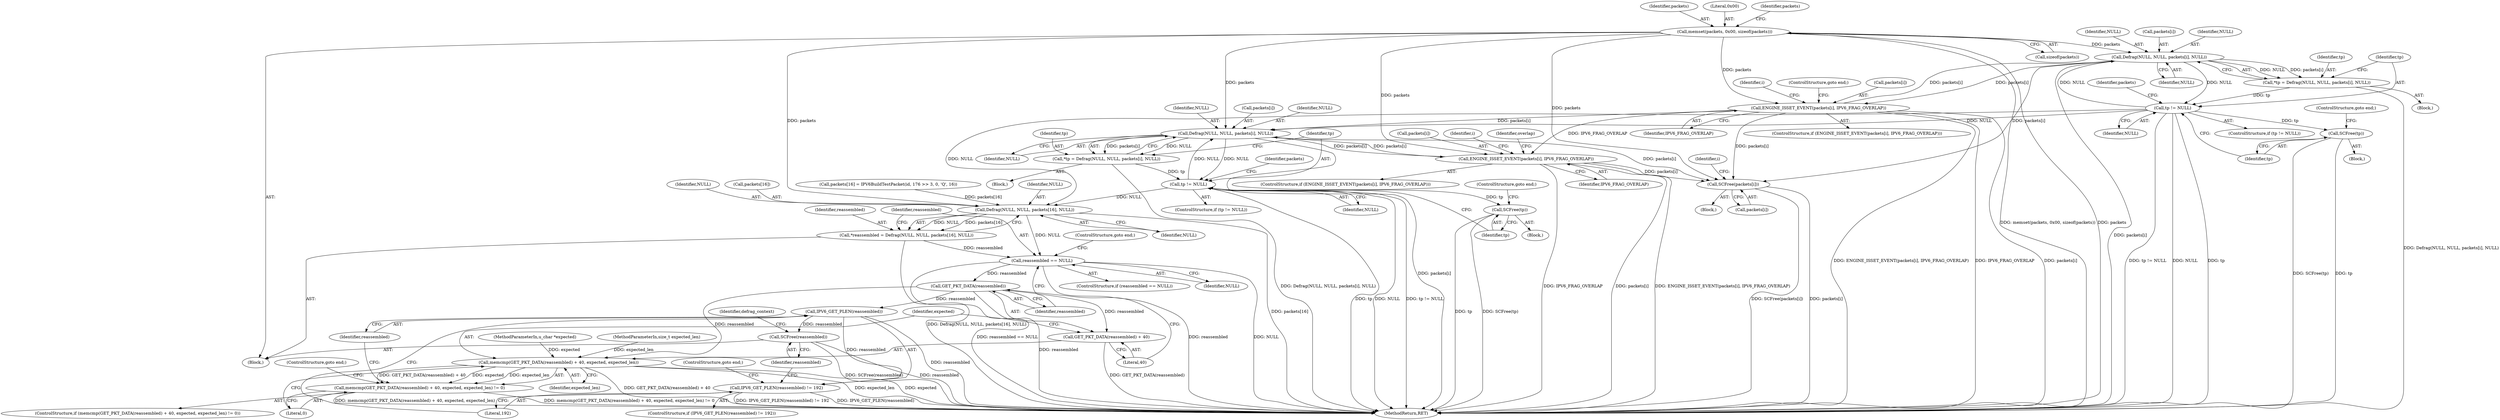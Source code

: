 digraph "0_suricata_4a04f814b15762eb446a5ead4d69d021512df6f8_14@API" {
"1000139" [label="(Call,memset(packets, 0x00, sizeof(packets)))"];
"1000362" [label="(Call,Defrag(NULL, NULL, packets[i], NULL))"];
"1000360" [label="(Call,*tp = Defrag(NULL, NULL, packets[i], NULL))"];
"1000370" [label="(Call,tp != NULL)"];
"1000374" [label="(Call,SCFree(tp))"];
"1000399" [label="(Call,Defrag(NULL, NULL, packets[i], NULL))"];
"1000397" [label="(Call,*tp = Defrag(NULL, NULL, packets[i], NULL))"];
"1000407" [label="(Call,tp != NULL)"];
"1000411" [label="(Call,SCFree(tp))"];
"1000430" [label="(Call,Defrag(NULL, NULL, packets[16], NULL))"];
"1000428" [label="(Call,*reassembled = Defrag(NULL, NULL, packets[16], NULL))"];
"1000438" [label="(Call,reassembled == NULL)"];
"1000446" [label="(Call,GET_PKT_DATA(reassembled))"];
"1000444" [label="(Call,memcmp(GET_PKT_DATA(reassembled) + 40, expected, expected_len))"];
"1000443" [label="(Call,memcmp(GET_PKT_DATA(reassembled) + 40, expected, expected_len) != 0)"];
"1000445" [label="(Call,GET_PKT_DATA(reassembled) + 40)"];
"1000455" [label="(Call,IPV6_GET_PLEN(reassembled))"];
"1000454" [label="(Call,IPV6_GET_PLEN(reassembled) != 192)"];
"1000459" [label="(Call,SCFree(reassembled))"];
"1000415" [label="(Call,ENGINE_ISSET_EVENT(packets[i], IPV6_FRAG_OVERLAP))"];
"1000492" [label="(Call,SCFree(packets[i]))"];
"1000378" [label="(Call,ENGINE_ISSET_EVENT(packets[i], IPV6_FRAG_OVERLAP))"];
"1000465" [label="(Identifier,defrag_context)"];
"1000400" [label="(Identifier,NULL)"];
"1000438" [label="(Call,reassembled == NULL)"];
"1000491" [label="(Block,)"];
"1000443" [label="(Call,memcmp(GET_PKT_DATA(reassembled) + 40, expected, expected_len) != 0)"];
"1000416" [label="(Call,packets[i])"];
"1000492" [label="(Call,SCFree(packets[i]))"];
"1000406" [label="(ControlStructure,if (tp != NULL))"];
"1000458" [label="(ControlStructure,goto end;)"];
"1000399" [label="(Call,Defrag(NULL, NULL, packets[i], NULL))"];
"1000357" [label="(Identifier,i)"];
"1000417" [label="(Identifier,packets)"];
"1000369" [label="(ControlStructure,if (tp != NULL))"];
"1000442" [label="(ControlStructure,if (memcmp(GET_PKT_DATA(reassembled) + 40, expected, expected_len) != 0))"];
"1000127" [label="(Block,)"];
"1000364" [label="(Identifier,NULL)"];
"1000428" [label="(Call,*reassembled = Defrag(NULL, NULL, packets[16], NULL))"];
"1000375" [label="(Identifier,tp)"];
"1000405" [label="(Identifier,NULL)"];
"1000432" [label="(Identifier,NULL)"];
"1000139" [label="(Call,memset(packets, 0x00, sizeof(packets)))"];
"1000371" [label="(Identifier,tp)"];
"1000362" [label="(Call,Defrag(NULL, NULL, packets[i], NULL))"];
"1000456" [label="(Identifier,reassembled)"];
"1000450" [label="(Identifier,expected_len)"];
"1000460" [label="(Identifier,reassembled)"];
"1000361" [label="(Identifier,tp)"];
"1000433" [label="(Call,packets[16])"];
"1000429" [label="(Identifier,reassembled)"];
"1000439" [label="(Identifier,reassembled)"];
"1000140" [label="(Identifier,packets)"];
"1000415" [label="(Call,ENGINE_ISSET_EVENT(packets[i], IPV6_FRAG_OVERLAP))"];
"1000419" [label="(Identifier,IPV6_FRAG_OVERLAP)"];
"1000410" [label="(Block,)"];
"1000376" [label="(ControlStructure,goto end;)"];
"1000382" [label="(Identifier,IPV6_FRAG_OVERLAP)"];
"1000384" [label="(ControlStructure,goto end;)"];
"1000446" [label="(Call,GET_PKT_DATA(reassembled))"];
"1000437" [label="(ControlStructure,if (reassembled == NULL))"];
"1000412" [label="(Identifier,tp)"];
"1000334" [label="(Call,packets[16] = IPV6BuildTestPacket(id, 176 >> 3, 0, 'Q', 16))"];
"1000448" [label="(Literal,40)"];
"1000444" [label="(Call,memcmp(GET_PKT_DATA(reassembled) + 40, expected, expected_len))"];
"1000451" [label="(Literal,0)"];
"1000459" [label="(Call,SCFree(reassembled))"];
"1000379" [label="(Call,packets[i])"];
"1000493" [label="(Call,packets[i])"];
"1000452" [label="(ControlStructure,goto end;)"];
"1000440" [label="(Identifier,NULL)"];
"1000409" [label="(Identifier,NULL)"];
"1000455" [label="(Call,IPV6_GET_PLEN(reassembled))"];
"1000499" [label="(MethodReturn,RET)"];
"1000141" [label="(Literal,0x00)"];
"1000411" [label="(Call,SCFree(tp))"];
"1000380" [label="(Identifier,packets)"];
"1000447" [label="(Identifier,reassembled)"];
"1000142" [label="(Call,sizeof(packets))"];
"1000377" [label="(ControlStructure,if (ENGINE_ISSET_EVENT(packets[i], IPV6_FRAG_OVERLAP)))"];
"1000441" [label="(ControlStructure,goto end;)"];
"1000126" [label="(MethodParameterIn,size_t expected_len)"];
"1000374" [label="(Call,SCFree(tp))"];
"1000363" [label="(Identifier,NULL)"];
"1000431" [label="(Identifier,NULL)"];
"1000407" [label="(Call,tp != NULL)"];
"1000146" [label="(Identifier,packets)"];
"1000490" [label="(Identifier,i)"];
"1000445" [label="(Call,GET_PKT_DATA(reassembled) + 40)"];
"1000365" [label="(Call,packets[i])"];
"1000401" [label="(Identifier,NULL)"];
"1000394" [label="(Identifier,i)"];
"1000449" [label="(Identifier,expected)"];
"1000414" [label="(ControlStructure,if (ENGINE_ISSET_EVENT(packets[i], IPV6_FRAG_OVERLAP)))"];
"1000378" [label="(Call,ENGINE_ISSET_EVENT(packets[i], IPV6_FRAG_OVERLAP))"];
"1000372" [label="(Identifier,NULL)"];
"1000436" [label="(Identifier,NULL)"];
"1000454" [label="(Call,IPV6_GET_PLEN(reassembled) != 192)"];
"1000368" [label="(Identifier,NULL)"];
"1000125" [label="(MethodParameterIn,u_char *expected)"];
"1000453" [label="(ControlStructure,if (IPV6_GET_PLEN(reassembled) != 192))"];
"1000408" [label="(Identifier,tp)"];
"1000395" [label="(Block,)"];
"1000397" [label="(Call,*tp = Defrag(NULL, NULL, packets[i], NULL))"];
"1000457" [label="(Literal,192)"];
"1000402" [label="(Call,packets[i])"];
"1000370" [label="(Call,tp != NULL)"];
"1000413" [label="(ControlStructure,goto end;)"];
"1000358" [label="(Block,)"];
"1000373" [label="(Block,)"];
"1000430" [label="(Call,Defrag(NULL, NULL, packets[16], NULL))"];
"1000398" [label="(Identifier,tp)"];
"1000360" [label="(Call,*tp = Defrag(NULL, NULL, packets[i], NULL))"];
"1000422" [label="(Identifier,overlap)"];
"1000139" -> "1000127"  [label="AST: "];
"1000139" -> "1000142"  [label="CFG: "];
"1000140" -> "1000139"  [label="AST: "];
"1000141" -> "1000139"  [label="AST: "];
"1000142" -> "1000139"  [label="AST: "];
"1000146" -> "1000139"  [label="CFG: "];
"1000139" -> "1000499"  [label="DDG: memset(packets, 0x00, sizeof(packets))"];
"1000139" -> "1000499"  [label="DDG: packets"];
"1000139" -> "1000362"  [label="DDG: packets"];
"1000139" -> "1000378"  [label="DDG: packets"];
"1000139" -> "1000399"  [label="DDG: packets"];
"1000139" -> "1000415"  [label="DDG: packets"];
"1000139" -> "1000430"  [label="DDG: packets"];
"1000139" -> "1000492"  [label="DDG: packets"];
"1000362" -> "1000360"  [label="AST: "];
"1000362" -> "1000368"  [label="CFG: "];
"1000363" -> "1000362"  [label="AST: "];
"1000364" -> "1000362"  [label="AST: "];
"1000365" -> "1000362"  [label="AST: "];
"1000368" -> "1000362"  [label="AST: "];
"1000360" -> "1000362"  [label="CFG: "];
"1000362" -> "1000499"  [label="DDG: packets[i]"];
"1000362" -> "1000360"  [label="DDG: NULL"];
"1000362" -> "1000360"  [label="DDG: packets[i]"];
"1000370" -> "1000362"  [label="DDG: NULL"];
"1000378" -> "1000362"  [label="DDG: packets[i]"];
"1000362" -> "1000370"  [label="DDG: NULL"];
"1000362" -> "1000378"  [label="DDG: packets[i]"];
"1000362" -> "1000492"  [label="DDG: packets[i]"];
"1000360" -> "1000358"  [label="AST: "];
"1000361" -> "1000360"  [label="AST: "];
"1000371" -> "1000360"  [label="CFG: "];
"1000360" -> "1000499"  [label="DDG: Defrag(NULL, NULL, packets[i], NULL)"];
"1000360" -> "1000370"  [label="DDG: tp"];
"1000370" -> "1000369"  [label="AST: "];
"1000370" -> "1000372"  [label="CFG: "];
"1000371" -> "1000370"  [label="AST: "];
"1000372" -> "1000370"  [label="AST: "];
"1000375" -> "1000370"  [label="CFG: "];
"1000380" -> "1000370"  [label="CFG: "];
"1000370" -> "1000499"  [label="DDG: tp != NULL"];
"1000370" -> "1000499"  [label="DDG: NULL"];
"1000370" -> "1000499"  [label="DDG: tp"];
"1000370" -> "1000374"  [label="DDG: tp"];
"1000370" -> "1000399"  [label="DDG: NULL"];
"1000370" -> "1000430"  [label="DDG: NULL"];
"1000374" -> "1000373"  [label="AST: "];
"1000374" -> "1000375"  [label="CFG: "];
"1000375" -> "1000374"  [label="AST: "];
"1000376" -> "1000374"  [label="CFG: "];
"1000374" -> "1000499"  [label="DDG: tp"];
"1000374" -> "1000499"  [label="DDG: SCFree(tp)"];
"1000399" -> "1000397"  [label="AST: "];
"1000399" -> "1000405"  [label="CFG: "];
"1000400" -> "1000399"  [label="AST: "];
"1000401" -> "1000399"  [label="AST: "];
"1000402" -> "1000399"  [label="AST: "];
"1000405" -> "1000399"  [label="AST: "];
"1000397" -> "1000399"  [label="CFG: "];
"1000399" -> "1000499"  [label="DDG: packets[i]"];
"1000399" -> "1000397"  [label="DDG: NULL"];
"1000399" -> "1000397"  [label="DDG: packets[i]"];
"1000407" -> "1000399"  [label="DDG: NULL"];
"1000378" -> "1000399"  [label="DDG: packets[i]"];
"1000415" -> "1000399"  [label="DDG: packets[i]"];
"1000399" -> "1000407"  [label="DDG: NULL"];
"1000399" -> "1000415"  [label="DDG: packets[i]"];
"1000399" -> "1000492"  [label="DDG: packets[i]"];
"1000397" -> "1000395"  [label="AST: "];
"1000398" -> "1000397"  [label="AST: "];
"1000408" -> "1000397"  [label="CFG: "];
"1000397" -> "1000499"  [label="DDG: Defrag(NULL, NULL, packets[i], NULL)"];
"1000397" -> "1000407"  [label="DDG: tp"];
"1000407" -> "1000406"  [label="AST: "];
"1000407" -> "1000409"  [label="CFG: "];
"1000408" -> "1000407"  [label="AST: "];
"1000409" -> "1000407"  [label="AST: "];
"1000412" -> "1000407"  [label="CFG: "];
"1000417" -> "1000407"  [label="CFG: "];
"1000407" -> "1000499"  [label="DDG: NULL"];
"1000407" -> "1000499"  [label="DDG: tp != NULL"];
"1000407" -> "1000499"  [label="DDG: tp"];
"1000407" -> "1000411"  [label="DDG: tp"];
"1000407" -> "1000430"  [label="DDG: NULL"];
"1000411" -> "1000410"  [label="AST: "];
"1000411" -> "1000412"  [label="CFG: "];
"1000412" -> "1000411"  [label="AST: "];
"1000413" -> "1000411"  [label="CFG: "];
"1000411" -> "1000499"  [label="DDG: SCFree(tp)"];
"1000411" -> "1000499"  [label="DDG: tp"];
"1000430" -> "1000428"  [label="AST: "];
"1000430" -> "1000436"  [label="CFG: "];
"1000431" -> "1000430"  [label="AST: "];
"1000432" -> "1000430"  [label="AST: "];
"1000433" -> "1000430"  [label="AST: "];
"1000436" -> "1000430"  [label="AST: "];
"1000428" -> "1000430"  [label="CFG: "];
"1000430" -> "1000499"  [label="DDG: packets[16]"];
"1000430" -> "1000428"  [label="DDG: NULL"];
"1000430" -> "1000428"  [label="DDG: packets[16]"];
"1000334" -> "1000430"  [label="DDG: packets[16]"];
"1000430" -> "1000438"  [label="DDG: NULL"];
"1000428" -> "1000127"  [label="AST: "];
"1000429" -> "1000428"  [label="AST: "];
"1000439" -> "1000428"  [label="CFG: "];
"1000428" -> "1000499"  [label="DDG: Defrag(NULL, NULL, packets[16], NULL)"];
"1000428" -> "1000438"  [label="DDG: reassembled"];
"1000438" -> "1000437"  [label="AST: "];
"1000438" -> "1000440"  [label="CFG: "];
"1000439" -> "1000438"  [label="AST: "];
"1000440" -> "1000438"  [label="AST: "];
"1000441" -> "1000438"  [label="CFG: "];
"1000447" -> "1000438"  [label="CFG: "];
"1000438" -> "1000499"  [label="DDG: NULL"];
"1000438" -> "1000499"  [label="DDG: reassembled == NULL"];
"1000438" -> "1000499"  [label="DDG: reassembled"];
"1000438" -> "1000446"  [label="DDG: reassembled"];
"1000446" -> "1000445"  [label="AST: "];
"1000446" -> "1000447"  [label="CFG: "];
"1000447" -> "1000446"  [label="AST: "];
"1000448" -> "1000446"  [label="CFG: "];
"1000446" -> "1000499"  [label="DDG: reassembled"];
"1000446" -> "1000444"  [label="DDG: reassembled"];
"1000446" -> "1000445"  [label="DDG: reassembled"];
"1000446" -> "1000455"  [label="DDG: reassembled"];
"1000444" -> "1000443"  [label="AST: "];
"1000444" -> "1000450"  [label="CFG: "];
"1000445" -> "1000444"  [label="AST: "];
"1000449" -> "1000444"  [label="AST: "];
"1000450" -> "1000444"  [label="AST: "];
"1000451" -> "1000444"  [label="CFG: "];
"1000444" -> "1000499"  [label="DDG: expected_len"];
"1000444" -> "1000499"  [label="DDG: expected"];
"1000444" -> "1000499"  [label="DDG: GET_PKT_DATA(reassembled) + 40"];
"1000444" -> "1000443"  [label="DDG: GET_PKT_DATA(reassembled) + 40"];
"1000444" -> "1000443"  [label="DDG: expected"];
"1000444" -> "1000443"  [label="DDG: expected_len"];
"1000125" -> "1000444"  [label="DDG: expected"];
"1000126" -> "1000444"  [label="DDG: expected_len"];
"1000443" -> "1000442"  [label="AST: "];
"1000443" -> "1000451"  [label="CFG: "];
"1000451" -> "1000443"  [label="AST: "];
"1000452" -> "1000443"  [label="CFG: "];
"1000456" -> "1000443"  [label="CFG: "];
"1000443" -> "1000499"  [label="DDG: memcmp(GET_PKT_DATA(reassembled) + 40, expected, expected_len) != 0"];
"1000443" -> "1000499"  [label="DDG: memcmp(GET_PKT_DATA(reassembled) + 40, expected, expected_len)"];
"1000445" -> "1000448"  [label="CFG: "];
"1000448" -> "1000445"  [label="AST: "];
"1000449" -> "1000445"  [label="CFG: "];
"1000445" -> "1000499"  [label="DDG: GET_PKT_DATA(reassembled)"];
"1000455" -> "1000454"  [label="AST: "];
"1000455" -> "1000456"  [label="CFG: "];
"1000456" -> "1000455"  [label="AST: "];
"1000457" -> "1000455"  [label="CFG: "];
"1000455" -> "1000499"  [label="DDG: reassembled"];
"1000455" -> "1000454"  [label="DDG: reassembled"];
"1000455" -> "1000459"  [label="DDG: reassembled"];
"1000454" -> "1000453"  [label="AST: "];
"1000454" -> "1000457"  [label="CFG: "];
"1000457" -> "1000454"  [label="AST: "];
"1000458" -> "1000454"  [label="CFG: "];
"1000460" -> "1000454"  [label="CFG: "];
"1000454" -> "1000499"  [label="DDG: IPV6_GET_PLEN(reassembled)"];
"1000454" -> "1000499"  [label="DDG: IPV6_GET_PLEN(reassembled) != 192"];
"1000459" -> "1000127"  [label="AST: "];
"1000459" -> "1000460"  [label="CFG: "];
"1000460" -> "1000459"  [label="AST: "];
"1000465" -> "1000459"  [label="CFG: "];
"1000459" -> "1000499"  [label="DDG: reassembled"];
"1000459" -> "1000499"  [label="DDG: SCFree(reassembled)"];
"1000415" -> "1000414"  [label="AST: "];
"1000415" -> "1000419"  [label="CFG: "];
"1000416" -> "1000415"  [label="AST: "];
"1000419" -> "1000415"  [label="AST: "];
"1000422" -> "1000415"  [label="CFG: "];
"1000394" -> "1000415"  [label="CFG: "];
"1000415" -> "1000499"  [label="DDG: packets[i]"];
"1000415" -> "1000499"  [label="DDG: ENGINE_ISSET_EVENT(packets[i], IPV6_FRAG_OVERLAP)"];
"1000415" -> "1000499"  [label="DDG: IPV6_FRAG_OVERLAP"];
"1000378" -> "1000415"  [label="DDG: IPV6_FRAG_OVERLAP"];
"1000415" -> "1000492"  [label="DDG: packets[i]"];
"1000492" -> "1000491"  [label="AST: "];
"1000492" -> "1000493"  [label="CFG: "];
"1000493" -> "1000492"  [label="AST: "];
"1000490" -> "1000492"  [label="CFG: "];
"1000492" -> "1000499"  [label="DDG: packets[i]"];
"1000492" -> "1000499"  [label="DDG: SCFree(packets[i])"];
"1000378" -> "1000492"  [label="DDG: packets[i]"];
"1000378" -> "1000377"  [label="AST: "];
"1000378" -> "1000382"  [label="CFG: "];
"1000379" -> "1000378"  [label="AST: "];
"1000382" -> "1000378"  [label="AST: "];
"1000384" -> "1000378"  [label="CFG: "];
"1000357" -> "1000378"  [label="CFG: "];
"1000378" -> "1000499"  [label="DDG: packets[i]"];
"1000378" -> "1000499"  [label="DDG: ENGINE_ISSET_EVENT(packets[i], IPV6_FRAG_OVERLAP)"];
"1000378" -> "1000499"  [label="DDG: IPV6_FRAG_OVERLAP"];
}
